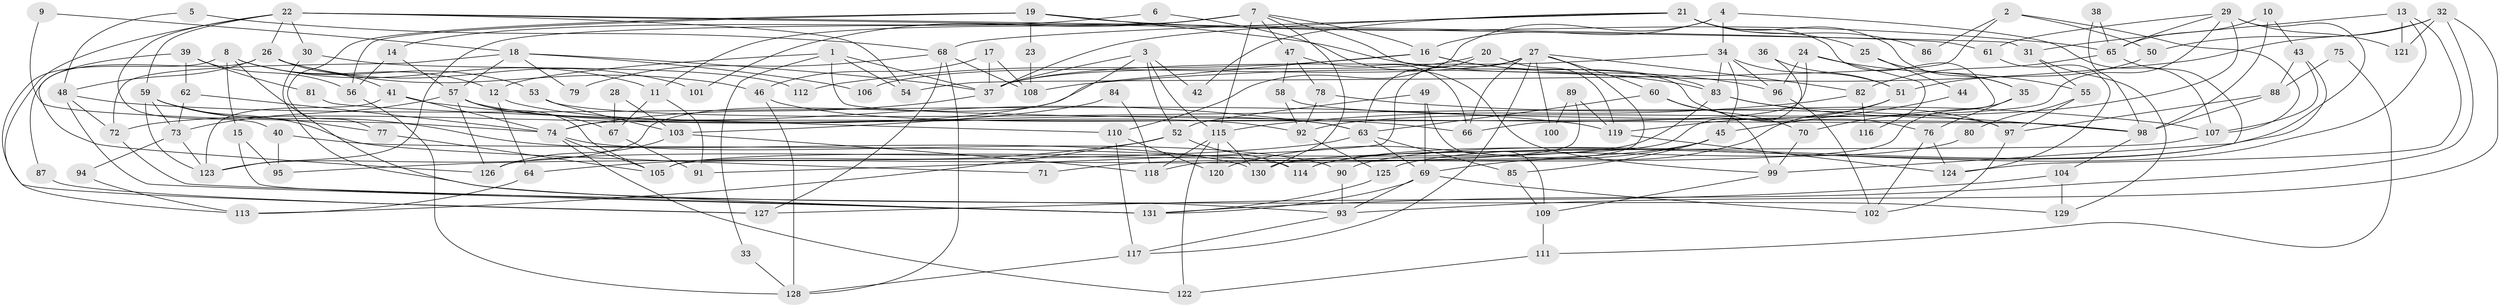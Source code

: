 // Generated by graph-tools (version 1.1) at 2025/50/03/09/25 03:50:04]
// undirected, 131 vertices, 262 edges
graph export_dot {
graph [start="1"]
  node [color=gray90,style=filled];
  1;
  2;
  3;
  4;
  5;
  6;
  7;
  8;
  9;
  10;
  11;
  12;
  13;
  14;
  15;
  16;
  17;
  18;
  19;
  20;
  21;
  22;
  23;
  24;
  25;
  26;
  27;
  28;
  29;
  30;
  31;
  32;
  33;
  34;
  35;
  36;
  37;
  38;
  39;
  40;
  41;
  42;
  43;
  44;
  45;
  46;
  47;
  48;
  49;
  50;
  51;
  52;
  53;
  54;
  55;
  56;
  57;
  58;
  59;
  60;
  61;
  62;
  63;
  64;
  65;
  66;
  67;
  68;
  69;
  70;
  71;
  72;
  73;
  74;
  75;
  76;
  77;
  78;
  79;
  80;
  81;
  82;
  83;
  84;
  85;
  86;
  87;
  88;
  89;
  90;
  91;
  92;
  93;
  94;
  95;
  96;
  97;
  98;
  99;
  100;
  101;
  102;
  103;
  104;
  105;
  106;
  107;
  108;
  109;
  110;
  111;
  112;
  113;
  114;
  115;
  116;
  117;
  118;
  119;
  120;
  121;
  122;
  123;
  124;
  125;
  126;
  127;
  128;
  129;
  130;
  131;
  1 -- 98;
  1 -- 54;
  1 -- 12;
  1 -- 33;
  1 -- 37;
  2 -- 107;
  2 -- 50;
  2 -- 54;
  2 -- 86;
  3 -- 115;
  3 -- 37;
  3 -- 42;
  3 -- 52;
  3 -- 123;
  4 -- 107;
  4 -- 34;
  4 -- 16;
  4 -- 110;
  5 -- 48;
  5 -- 68;
  6 -- 99;
  6 -- 14;
  7 -- 123;
  7 -- 16;
  7 -- 11;
  7 -- 47;
  7 -- 76;
  7 -- 101;
  7 -- 115;
  7 -- 130;
  8 -- 11;
  8 -- 12;
  8 -- 15;
  8 -- 53;
  8 -- 113;
  8 -- 129;
  9 -- 18;
  9 -- 74;
  10 -- 65;
  10 -- 98;
  10 -- 43;
  11 -- 91;
  11 -- 67;
  12 -- 64;
  12 -- 92;
  13 -- 124;
  13 -- 125;
  13 -- 31;
  13 -- 121;
  14 -- 57;
  14 -- 56;
  15 -- 93;
  15 -- 95;
  16 -- 72;
  16 -- 83;
  16 -- 96;
  16 -- 112;
  17 -- 108;
  17 -- 46;
  17 -- 37;
  18 -- 72;
  18 -- 37;
  18 -- 57;
  18 -- 79;
  18 -- 106;
  19 -- 65;
  19 -- 83;
  19 -- 23;
  19 -- 56;
  19 -- 77;
  20 -- 37;
  20 -- 63;
  20 -- 119;
  21 -- 37;
  21 -- 35;
  21 -- 25;
  21 -- 42;
  21 -- 68;
  21 -- 70;
  21 -- 86;
  22 -- 61;
  22 -- 127;
  22 -- 26;
  22 -- 30;
  22 -- 31;
  22 -- 40;
  22 -- 54;
  22 -- 59;
  23 -- 108;
  24 -- 66;
  24 -- 96;
  24 -- 55;
  24 -- 116;
  25 -- 35;
  25 -- 44;
  26 -- 41;
  26 -- 46;
  26 -- 48;
  26 -- 87;
  26 -- 101;
  27 -- 82;
  27 -- 130;
  27 -- 60;
  27 -- 66;
  27 -- 91;
  27 -- 100;
  27 -- 106;
  27 -- 117;
  28 -- 103;
  28 -- 67;
  29 -- 92;
  29 -- 74;
  29 -- 61;
  29 -- 65;
  29 -- 114;
  29 -- 121;
  30 -- 131;
  30 -- 112;
  31 -- 55;
  31 -- 129;
  32 -- 93;
  32 -- 121;
  32 -- 50;
  32 -- 108;
  32 -- 131;
  33 -- 128;
  34 -- 37;
  34 -- 96;
  34 -- 45;
  34 -- 51;
  34 -- 83;
  35 -- 76;
  35 -- 118;
  36 -- 105;
  36 -- 51;
  37 -- 74;
  38 -- 98;
  38 -- 65;
  39 -- 56;
  39 -- 126;
  39 -- 62;
  39 -- 81;
  40 -- 95;
  40 -- 114;
  41 -- 123;
  41 -- 74;
  41 -- 63;
  43 -- 90;
  43 -- 88;
  43 -- 107;
  44 -- 45;
  45 -- 85;
  45 -- 71;
  45 -- 120;
  46 -- 66;
  46 -- 128;
  47 -- 78;
  47 -- 58;
  47 -- 66;
  48 -- 119;
  48 -- 72;
  48 -- 131;
  49 -- 69;
  49 -- 52;
  49 -- 109;
  50 -- 51;
  51 -- 69;
  51 -- 119;
  52 -- 114;
  52 -- 64;
  52 -- 113;
  53 -- 97;
  53 -- 103;
  55 -- 80;
  55 -- 97;
  56 -- 128;
  57 -- 105;
  57 -- 63;
  57 -- 67;
  57 -- 73;
  57 -- 126;
  58 -- 98;
  58 -- 92;
  59 -- 123;
  59 -- 71;
  59 -- 73;
  59 -- 77;
  59 -- 130;
  60 -- 63;
  60 -- 70;
  60 -- 99;
  61 -- 124;
  62 -- 73;
  62 -- 74;
  63 -- 69;
  63 -- 85;
  63 -- 95;
  64 -- 113;
  65 -- 99;
  65 -- 82;
  67 -- 91;
  68 -- 128;
  68 -- 79;
  68 -- 108;
  68 -- 127;
  69 -- 131;
  69 -- 93;
  69 -- 102;
  70 -- 99;
  72 -- 131;
  73 -- 94;
  73 -- 123;
  74 -- 90;
  74 -- 105;
  74 -- 122;
  75 -- 111;
  75 -- 88;
  76 -- 102;
  76 -- 124;
  77 -- 105;
  78 -- 107;
  78 -- 92;
  80 -- 114;
  81 -- 110;
  82 -- 115;
  82 -- 116;
  83 -- 97;
  83 -- 98;
  83 -- 126;
  84 -- 103;
  84 -- 118;
  85 -- 109;
  87 -- 127;
  88 -- 97;
  88 -- 98;
  89 -- 105;
  89 -- 119;
  89 -- 100;
  90 -- 93;
  92 -- 125;
  93 -- 117;
  94 -- 113;
  96 -- 102;
  97 -- 102;
  98 -- 104;
  99 -- 109;
  103 -- 126;
  103 -- 118;
  104 -- 129;
  104 -- 127;
  107 -- 130;
  109 -- 111;
  110 -- 120;
  110 -- 117;
  111 -- 122;
  115 -- 130;
  115 -- 118;
  115 -- 120;
  115 -- 122;
  117 -- 128;
  119 -- 124;
  125 -- 131;
}
